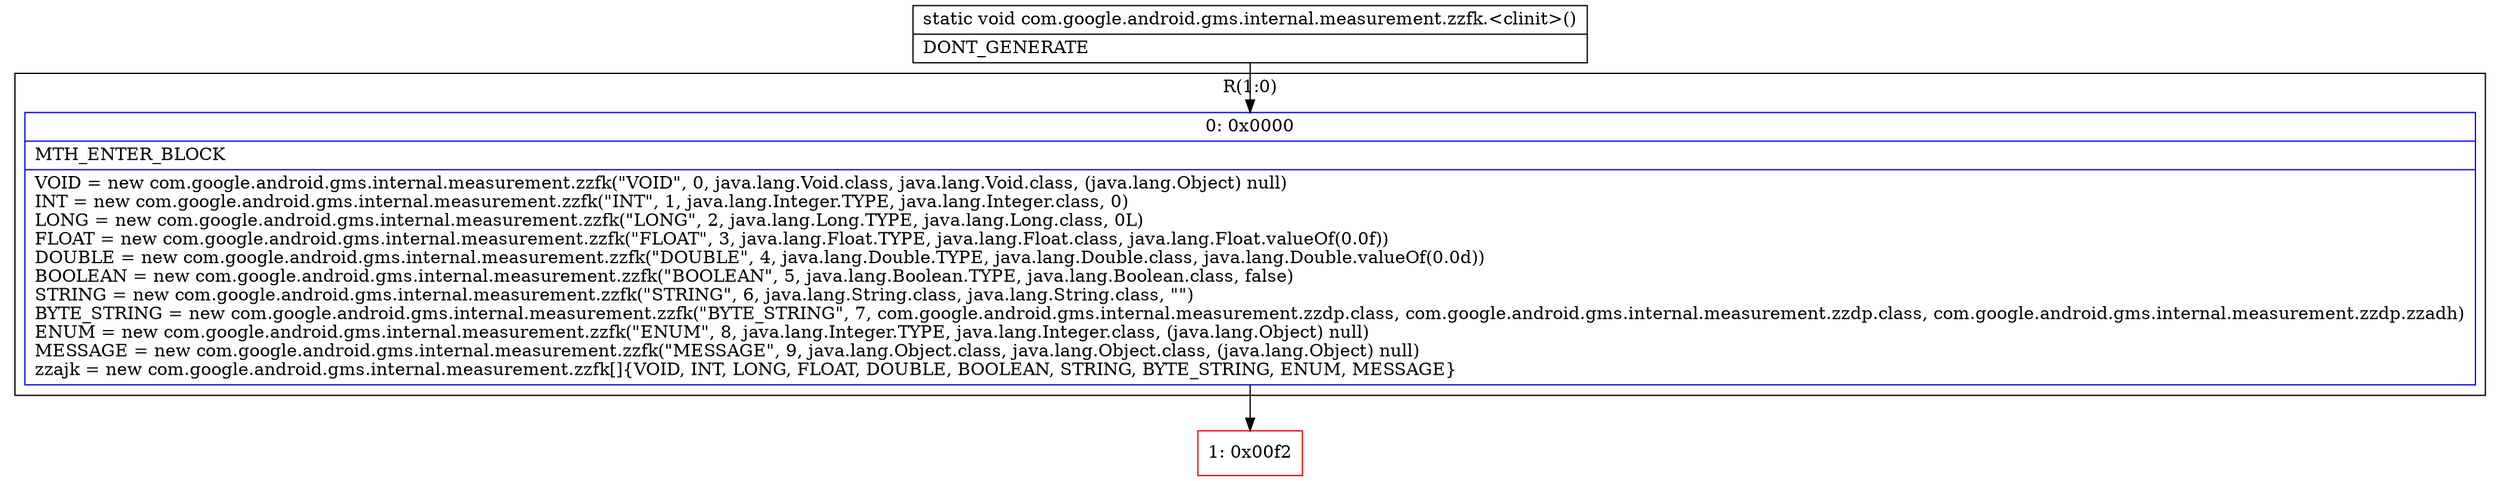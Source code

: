 digraph "CFG forcom.google.android.gms.internal.measurement.zzfk.\<clinit\>()V" {
subgraph cluster_Region_1081142300 {
label = "R(1:0)";
node [shape=record,color=blue];
Node_0 [shape=record,label="{0\:\ 0x0000|MTH_ENTER_BLOCK\l|VOID = new com.google.android.gms.internal.measurement.zzfk(\"VOID\", 0, java.lang.Void.class, java.lang.Void.class, (java.lang.Object) null)\lINT = new com.google.android.gms.internal.measurement.zzfk(\"INT\", 1, java.lang.Integer.TYPE, java.lang.Integer.class, 0)\lLONG = new com.google.android.gms.internal.measurement.zzfk(\"LONG\", 2, java.lang.Long.TYPE, java.lang.Long.class, 0L)\lFLOAT = new com.google.android.gms.internal.measurement.zzfk(\"FLOAT\", 3, java.lang.Float.TYPE, java.lang.Float.class, java.lang.Float.valueOf(0.0f))\lDOUBLE = new com.google.android.gms.internal.measurement.zzfk(\"DOUBLE\", 4, java.lang.Double.TYPE, java.lang.Double.class, java.lang.Double.valueOf(0.0d))\lBOOLEAN = new com.google.android.gms.internal.measurement.zzfk(\"BOOLEAN\", 5, java.lang.Boolean.TYPE, java.lang.Boolean.class, false)\lSTRING = new com.google.android.gms.internal.measurement.zzfk(\"STRING\", 6, java.lang.String.class, java.lang.String.class, \"\")\lBYTE_STRING = new com.google.android.gms.internal.measurement.zzfk(\"BYTE_STRING\", 7, com.google.android.gms.internal.measurement.zzdp.class, com.google.android.gms.internal.measurement.zzdp.class, com.google.android.gms.internal.measurement.zzdp.zzadh)\lENUM = new com.google.android.gms.internal.measurement.zzfk(\"ENUM\", 8, java.lang.Integer.TYPE, java.lang.Integer.class, (java.lang.Object) null)\lMESSAGE = new com.google.android.gms.internal.measurement.zzfk(\"MESSAGE\", 9, java.lang.Object.class, java.lang.Object.class, (java.lang.Object) null)\lzzajk = new com.google.android.gms.internal.measurement.zzfk[]\{VOID, INT, LONG, FLOAT, DOUBLE, BOOLEAN, STRING, BYTE_STRING, ENUM, MESSAGE\}\l}"];
}
Node_1 [shape=record,color=red,label="{1\:\ 0x00f2}"];
MethodNode[shape=record,label="{static void com.google.android.gms.internal.measurement.zzfk.\<clinit\>()  | DONT_GENERATE\l}"];
MethodNode -> Node_0;
Node_0 -> Node_1;
}

